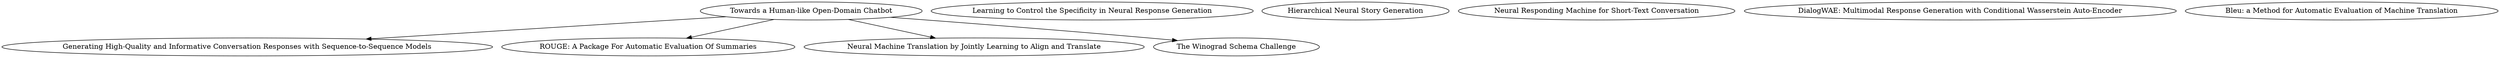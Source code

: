 digraph {
	e8961cfbb73313b01f2b768650d8851a015e8d18 [label="Towards a Human-like Open-Domain Chatbot"]
	"2893a347f1cb32b16d4a2cfd0ef01d505ef1c9ec" [label="Generating High-Quality and Informative Conversation Responses with Sequence-to-Sequence Models"]
	"60b05f32c32519a809f21642ef1eb3eaf3848008" [label="ROUGE: A Package For Automatic Evaluation Of Summaries"]
	fa72afa9b2cbc8f0d7b05d52548906610ffbb9c5 [label="Neural Machine Translation by Jointly Learning to Align and Translate"]
	"37e433d159daa0ab561cbff6bd02612207c7eece" [label="The Winograd Schema Challenge"]
	aad56aebfdc8cc58a948b50958261b4804fd3bc9 [label="Learning to Control the Specificity in Neural Response Generation"]
	"29de7c0fb3c09eaf55b20619bceaeafe72fd87a6" [label="Hierarchical Neural Story Generation"]
	ba49d3823d43515e447296ca4e1e55d3f1fd8c4d [label="Neural Responding Machine for Short-Text Conversation"]
	"77b9505e6967cfb45eaf6ec8ac7746cbaaab6e0d" [label="DialogWAE: Multimodal Response Generation with Conditional Wasserstein Auto-Encoder"]
	d7da009f457917aa381619facfa5ffae9329a6e9 [label="Bleu: a Method for Automatic Evaluation of Machine Translation"]
	e8961cfbb73313b01f2b768650d8851a015e8d18 -> "2893a347f1cb32b16d4a2cfd0ef01d505ef1c9ec"
	e8961cfbb73313b01f2b768650d8851a015e8d18 -> "60b05f32c32519a809f21642ef1eb3eaf3848008"
	e8961cfbb73313b01f2b768650d8851a015e8d18 -> fa72afa9b2cbc8f0d7b05d52548906610ffbb9c5
	e8961cfbb73313b01f2b768650d8851a015e8d18 -> "37e433d159daa0ab561cbff6bd02612207c7eece"
}
